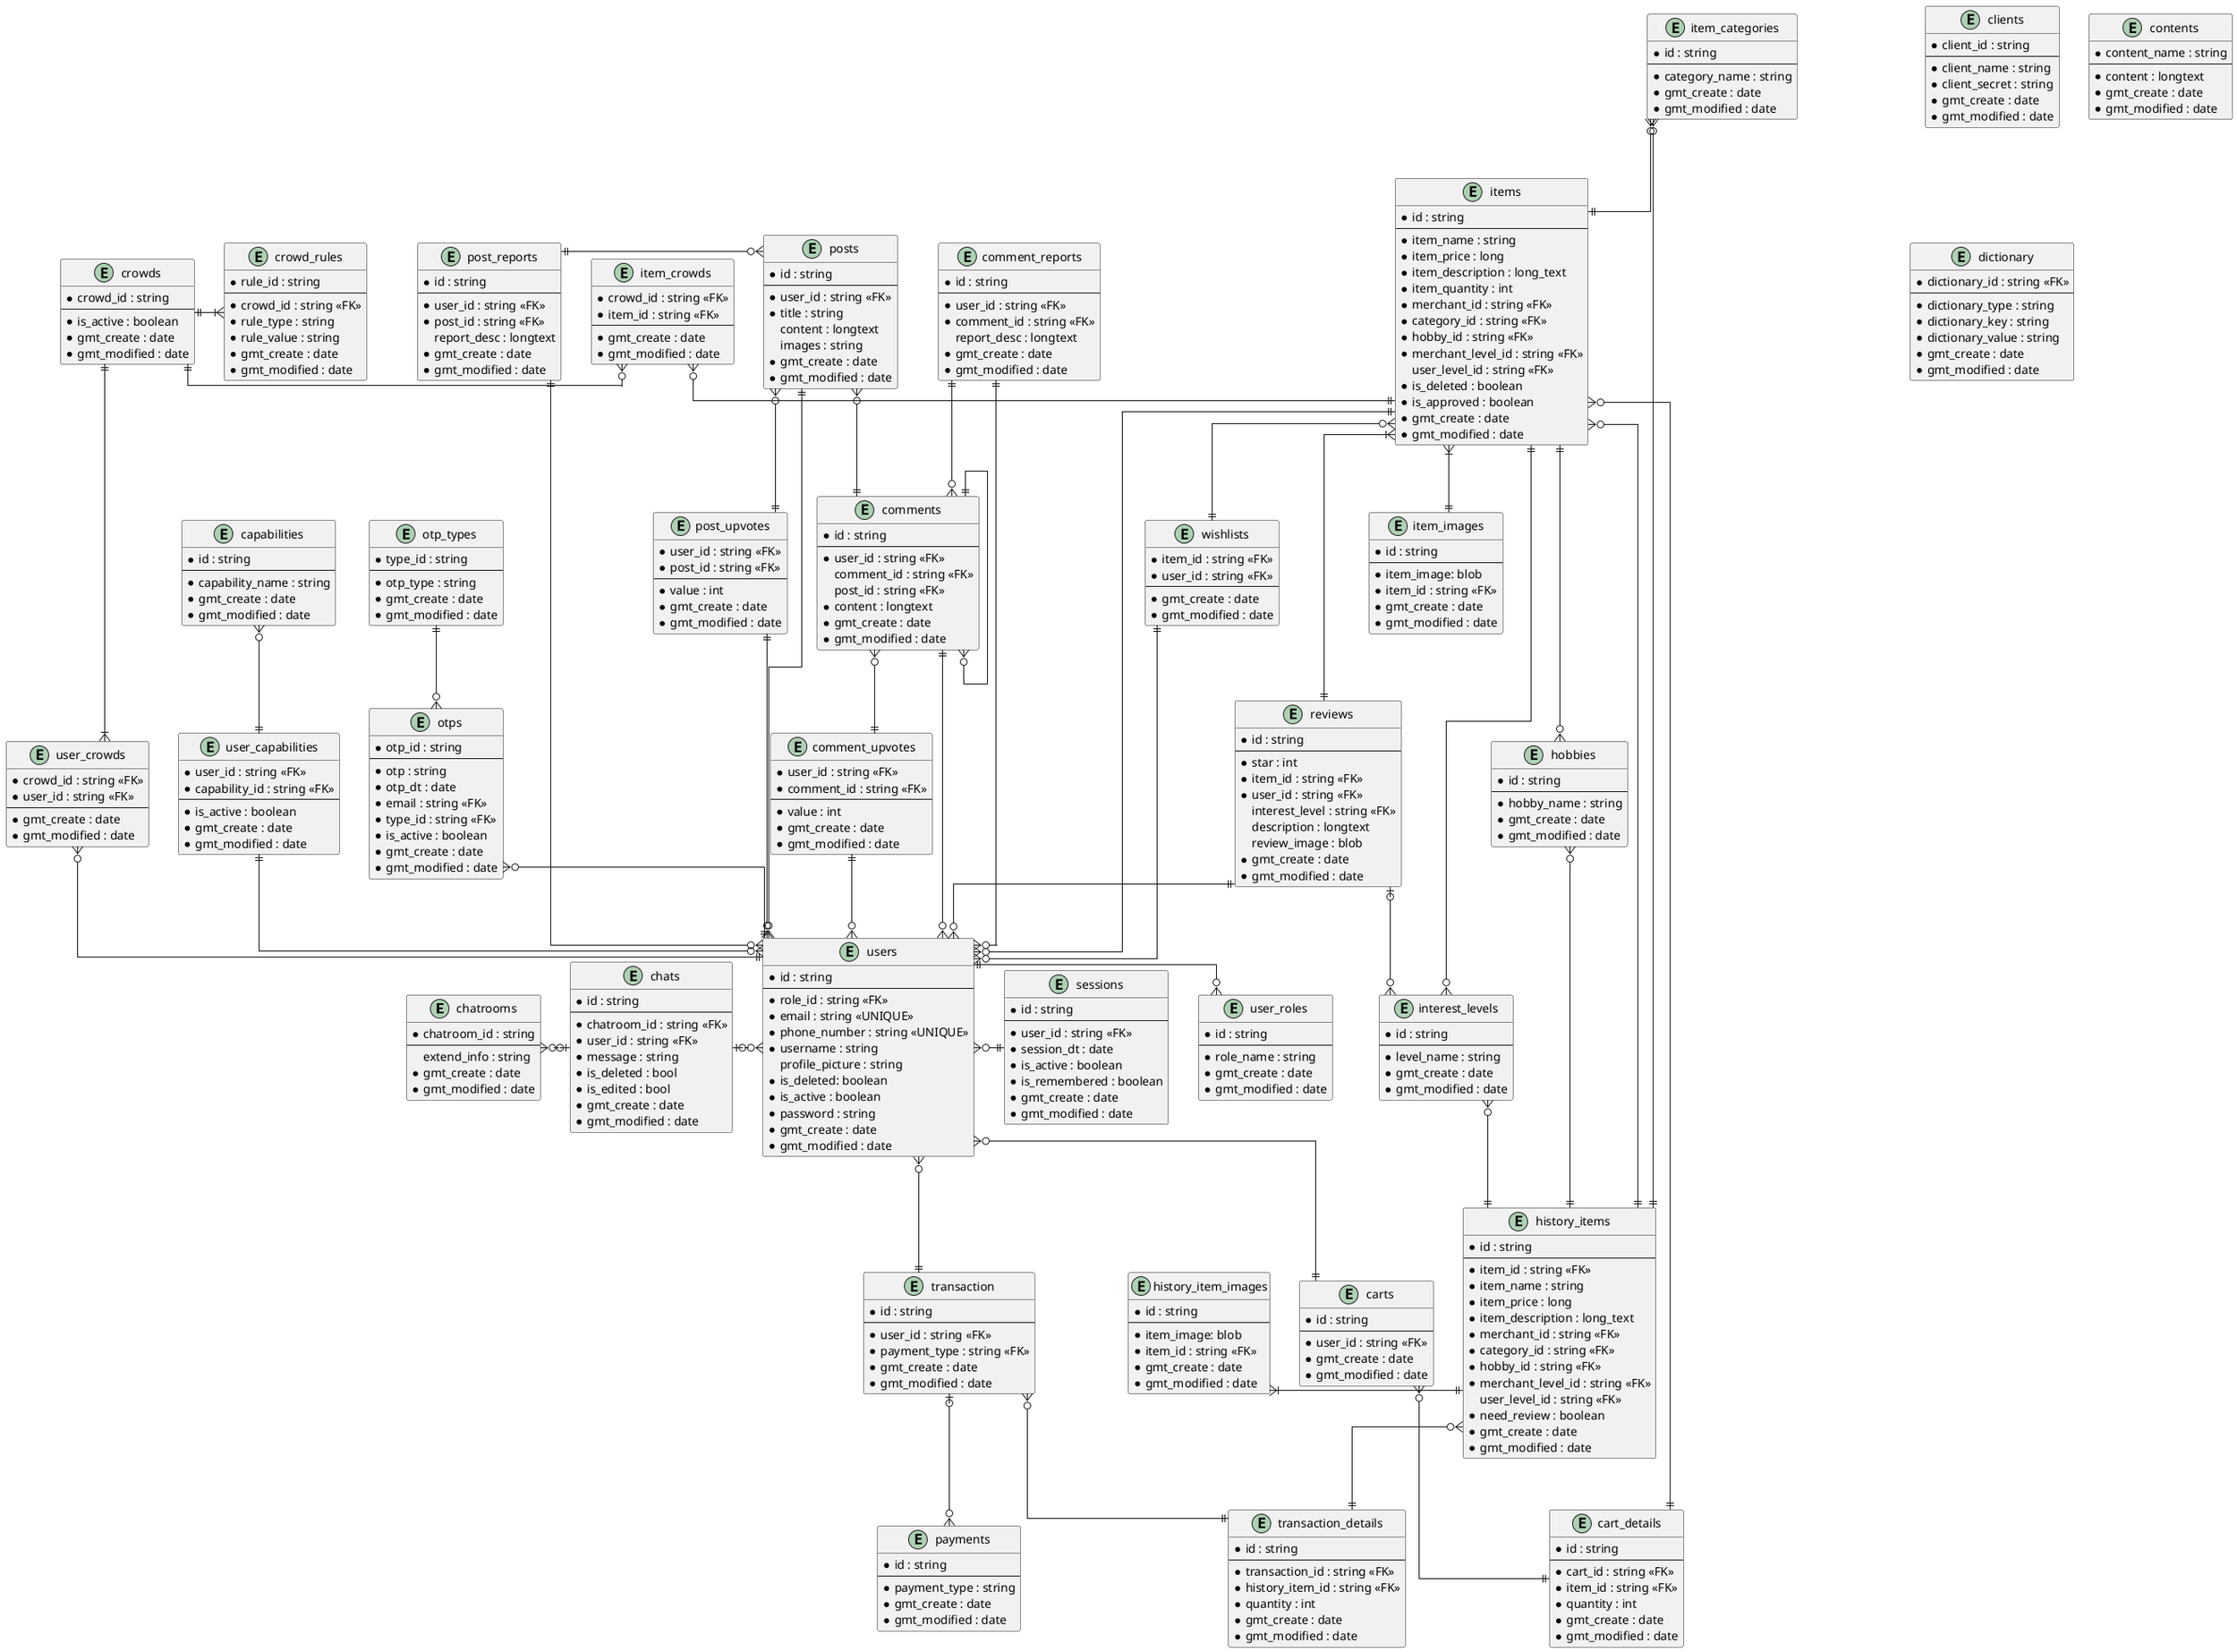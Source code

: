 @startuml ERD
skinparam linetype ortho

' left to right direction

' entity

' direct communication purposes
entity chatrooms {
    * chatroom_id : string
    --
    extend_info : string
    * gmt_create : date
    * gmt_modified : date
}

entity chats {
    * id : string
    --
    * chatroom_id : string <<FK>>
    * user_id : string <<FK>>
    * message : string
    * is_deleted : bool
    * is_edited : bool
    * gmt_create : date
    * gmt_modified : date
}

' for transaction purposes
entity interest_levels {
    * id : string
    --
    * level_name : string
    * gmt_create : date
    * gmt_modified : date
}

entity item_categories {
    * id : string
    --
    * category_name : string
    * gmt_create : date
    * gmt_modified : date
}

entity hobbies {
    * id : string
    --
    * hobby_name : string
    * gmt_create : date
    * gmt_modified : date
}

entity user_roles {
    * id : string
    --
    * role_name : string
    * gmt_create : date
    * gmt_modified : date
}

entity capabilities {
    * id : string
    --
    * capability_name : string
    * gmt_create : date
    * gmt_modified : date
}

entity user_capabilities {
    * user_id : string <<FK>>
    * capability_id : string <<FK>>
    --
    * is_active : boolean
    * gmt_create : date
    * gmt_modified : date
}

entity payments {
    * id : string
    --
    * payment_type : string
    * gmt_create : date
    * gmt_modified : date
}

entity users {
    * id : string  
    --
    * role_id : string <<FK>>
    * email : string <<UNIQUE>>
    * phone_number : string <<UNIQUE>>
    * username : string
      profile_picture : string
    * is_deleted: boolean
    * is_active : boolean
    * password : string
    * gmt_create : date
    * gmt_modified : date
}

entity items {
    * id : string 
    --
    * item_name : string
    * item_price : long
    * item_description : long_text
    * item_quantity : int
    * merchant_id : string <<FK>>
    * category_id : string <<FK>>
    * hobby_id : string <<FK>>
    * merchant_level_id : string <<FK>>
      user_level_id : string <<FK>>
    * is_deleted : boolean
    * is_approved : boolean
    * gmt_create : date
    * gmt_modified : date
}

entity item_images {
    * id : string
    --
    * item_image: blob
    * item_id : string <<FK>>
    * gmt_create : date
    * gmt_modified : date
}

entity reviews {
    * id : string
    --
    * star : int
    * item_id : string <<FK>>
    * user_id : string <<FK>>
      interest_level : string <<FK>>
      description : longtext
      review_image : blob
    * gmt_create : date
    * gmt_modified : date
}

entity history_items{
    * id : string 
    --
    * item_id : string <<FK>>
    * item_name : string
    * item_price : long
    * item_description : long_text
    * merchant_id : string <<FK>>
    * category_id : string <<FK>>
    * hobby_id : string <<FK>>
    * merchant_level_id : string <<FK>>
      user_level_id : string <<FK>>
    * need_review : boolean
    * gmt_create : date
    * gmt_modified : date
}

entity history_item_images {
    * id : string
    --
    * item_image: blob
    * item_id : string <<FK>>
    * gmt_create : date
    * gmt_modified : date
}

entity transaction {
    * id : string
    --
    * user_id : string <<FK>>
    * payment_type : string <<FK>>
    * gmt_create : date
    * gmt_modified : date
}

entity transaction_details {
    * id : string
    --
    * transaction_id : string <<FK>>
    * history_item_id : string <<FK>>
    * quantity : int
    * gmt_create : date
    * gmt_modified : date
}

entity carts {
    * id : string
    --
    * user_id : string <<FK>>
    * gmt_create : date
    * gmt_modified : date
}

entity cart_details {
    * id : string
    --
    * cart_id : string <<FK>>
    * item_id : string <<FK>>
    * quantity : int
    * gmt_create : date
    * gmt_modified : date
}

' for discussion purposes
entity posts {
    * id : string
    --
    * user_id : string <<FK>>
    * title : string
      content : longtext
      images : string
    * gmt_create : date
    * gmt_modified : date
}

entity comments {
    * id : string
    --
    * user_id : string <<FK>>
      comment_id : string <<FK>>
      post_id : string <<FK>>
    * content : longtext
    * gmt_create : date
    * gmt_modified : date
}

entity comment_upvotes {
    * user_id : string <<FK>>
    * comment_id : string <<FK>>
    --
    * value : int
    * gmt_create : date
    * gmt_modified : date
}

entity post_upvotes {
    * user_id : string <<FK>>
    * post_id : string <<FK>>
    --
    * value : int
    * gmt_create : date
    * gmt_modified : date
}

entity post_reports {
    * id : string
    --
    * user_id : string <<FK>>
    * post_id : string <<FK>>
      report_desc : longtext
    * gmt_create : date
    * gmt_modified : date
}

entity comment_reports {
    * id : string
    --
    * user_id : string <<FK>>
    * comment_id : string <<FK>>
      report_desc : longtext
    * gmt_create : date
    * gmt_modified : date
}

' table for backend purpose
entity sessions{
    * id : string
    --
    * user_id : string <<FK>>
    * session_dt : date
    * is_active : boolean
    * is_remembered : boolean
    * gmt_create : date
    * gmt_modified : date
}

' entity activities {
'     * id : string
'     --
'     * activity_name : string
'     * point : int
'     * gmt_create : date
'     * gmt_modified : date
' }

' entity user_activities {
'     * id : string
'     --
'     * user_id : string <<FK>>
'     * item_id : string <<FK>>
'     * is_active : boolean
'     * gmt_create : date
'     * gmt_modified : date
' }

entity otps {
    * otp_id : string
    --
    * otp : string
    * otp_dt : date
    * email : string <<FK>>
    * type_id : string <<FK>>
    * is_active : boolean 
    * gmt_create : date
    * gmt_modified : date
}

entity otp_types {
    * type_id : string
    --
    * otp_type : string
    * gmt_create : date
    * gmt_modified : date
}

entity clients {
    * client_id : string
    --
    * client_name : string
    * client_secret : string
    * gmt_create : date
    * gmt_modified : date
}

entity contents {
    * content_name : string
    --
    * content : longtext
    * gmt_create : date
    * gmt_modified : date
}

entity wishlists {
    * item_id : string <<FK>>
    * user_id : string <<FK>>
    --
    * gmt_create : date
    * gmt_modified : date
}

entity crowds {
    * crowd_id : string
    --
    * is_active : boolean
    * gmt_create : date
    * gmt_modified : date
}

entity crowd_rules {
    * rule_id : string
    --
    * crowd_id : string <<FK>>
    * rule_type : string
    * rule_value : string
    * gmt_create : date
    * gmt_modified : date
}

entity user_crowds {
    * crowd_id : string <<FK>>
    * user_id : string <<FK>>
    --
    * gmt_create : date
    * gmt_modified : date
}

entity item_crowds {
    * crowd_id : string <<FK>>
    * item_id : string <<FK>>
    --
    * gmt_create : date
    * gmt_modified : date
}

entity dictionary {
    * dictionary_id : string <<FK>>
    --
    * dictionary_type : string
    * dictionary_key : string
    * dictionary_value : string
    * gmt_create : date
    * gmt_modified : date
}

' relation
' for transaction purposes
interest_levels }o--|| items
item_categories }o--|| items
items ||-o{ hobbies

' user_roles }o--|| users
users ||-o{ user_roles

transaction |o--o{ payments
users }o--|| transaction
transaction }o-|| transaction_details
history_items }o--|| transaction_details

' carts
users }o--|| carts
carts }o--|| cart_details
cart_details ||--o{ items

items }|--|| item_images
items }|---|| reviews
reviews |o--o{ interest_levels
items ||--o{ users
reviews ||--o{ users

' history items
' history_items ||--o{ items
' history_items ||--o{ hobbies
' history_items ||--o{ item_categories
' history_items ||--o{ interest_levels

items }o--|| history_items
hobbies }o--|| history_items
item_categories }o--|| history_items
interest_levels }o--|| history_items
history_item_images }|-|| history_items
' history_items ||-|{ history_item_images

' for discussion purposes
comments }o--|| comment_upvotes
comment_upvotes ||--o{ users
posts }o--|| post_upvotes
' post_upvotes ||--o{ posts
post_upvotes ||--o{ users

posts }o--|| comments
comments ||-o{ comments

' direct communication purposes
' users }o--o| chats
chats |o-o{ users
chatrooms }o-o| chats


' user capability
' users }o--||  user_capabilities
user_capabilities ||--o{ users
capabilities }o--|| user_capabilities

' table for backend purpose
users }o-|| sessions
' users }o-|| user_activities
' items }o-|| user_activities
' user_activities ||-o{ users
' user_activities ||-o{ items
' user_activities ||--o{ activities

' wishlist
' users }o-|| wishlists
items }o-|| wishlists
wishlists ||-o{ users
' wishlists ||-o{ items

' report
' posts }o--|| post_reports
' comments }o--|| comment_reports
comments ||-o{ users
posts ||-o{ users
comment_reports ||--o{ comments
post_reports ||-o{ posts

comment_reports ||--o{ users
post_reports ||--o{ users

otps }o--|| users
otp_types ||--o{ otps

crowds ||-|{ crowd_rules
crowds ||-|{ user_crowds
' crowds ||-|{ item_crowds
' user_crowds }o-|| crowds
item_crowds }o-|| crowds

user_crowds }o-|| users
item_crowds }o-|| items
' items ||-o{ item_crowds

@enduml
